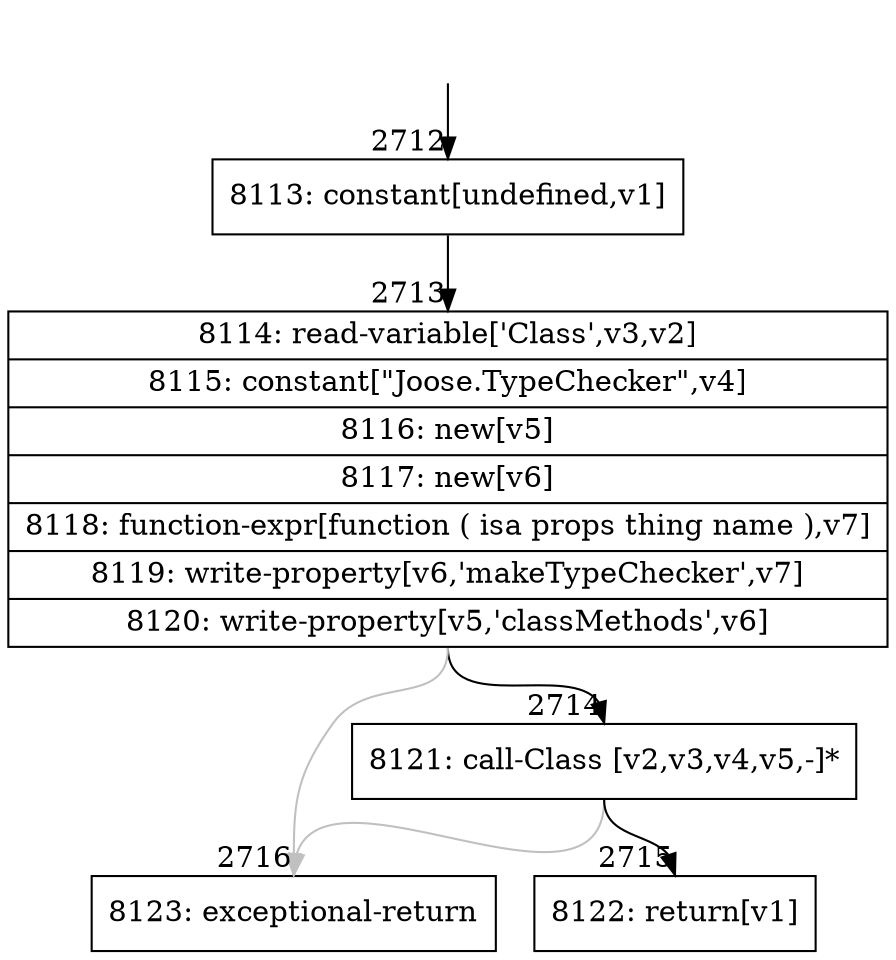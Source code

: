 digraph {
rankdir="TD"
BB_entry290[shape=none,label=""];
BB_entry290 -> BB2712 [tailport=s, headport=n, headlabel="    2712"]
BB2712 [shape=record label="{8113: constant[undefined,v1]}" ] 
BB2712 -> BB2713 [tailport=s, headport=n, headlabel="      2713"]
BB2713 [shape=record label="{8114: read-variable['Class',v3,v2]|8115: constant[\"Joose.TypeChecker\",v4]|8116: new[v5]|8117: new[v6]|8118: function-expr[function ( isa props thing name ),v7]|8119: write-property[v6,'makeTypeChecker',v7]|8120: write-property[v5,'classMethods',v6]}" ] 
BB2713 -> BB2714 [tailport=s, headport=n, headlabel="      2714"]
BB2713 -> BB2716 [tailport=s, headport=n, color=gray, headlabel="      2716"]
BB2714 [shape=record label="{8121: call-Class [v2,v3,v4,v5,-]*}" ] 
BB2714 -> BB2715 [tailport=s, headport=n, headlabel="      2715"]
BB2714 -> BB2716 [tailport=s, headport=n, color=gray]
BB2715 [shape=record label="{8122: return[v1]}" ] 
BB2716 [shape=record label="{8123: exceptional-return}" ] 
//#$~ 3131
}
